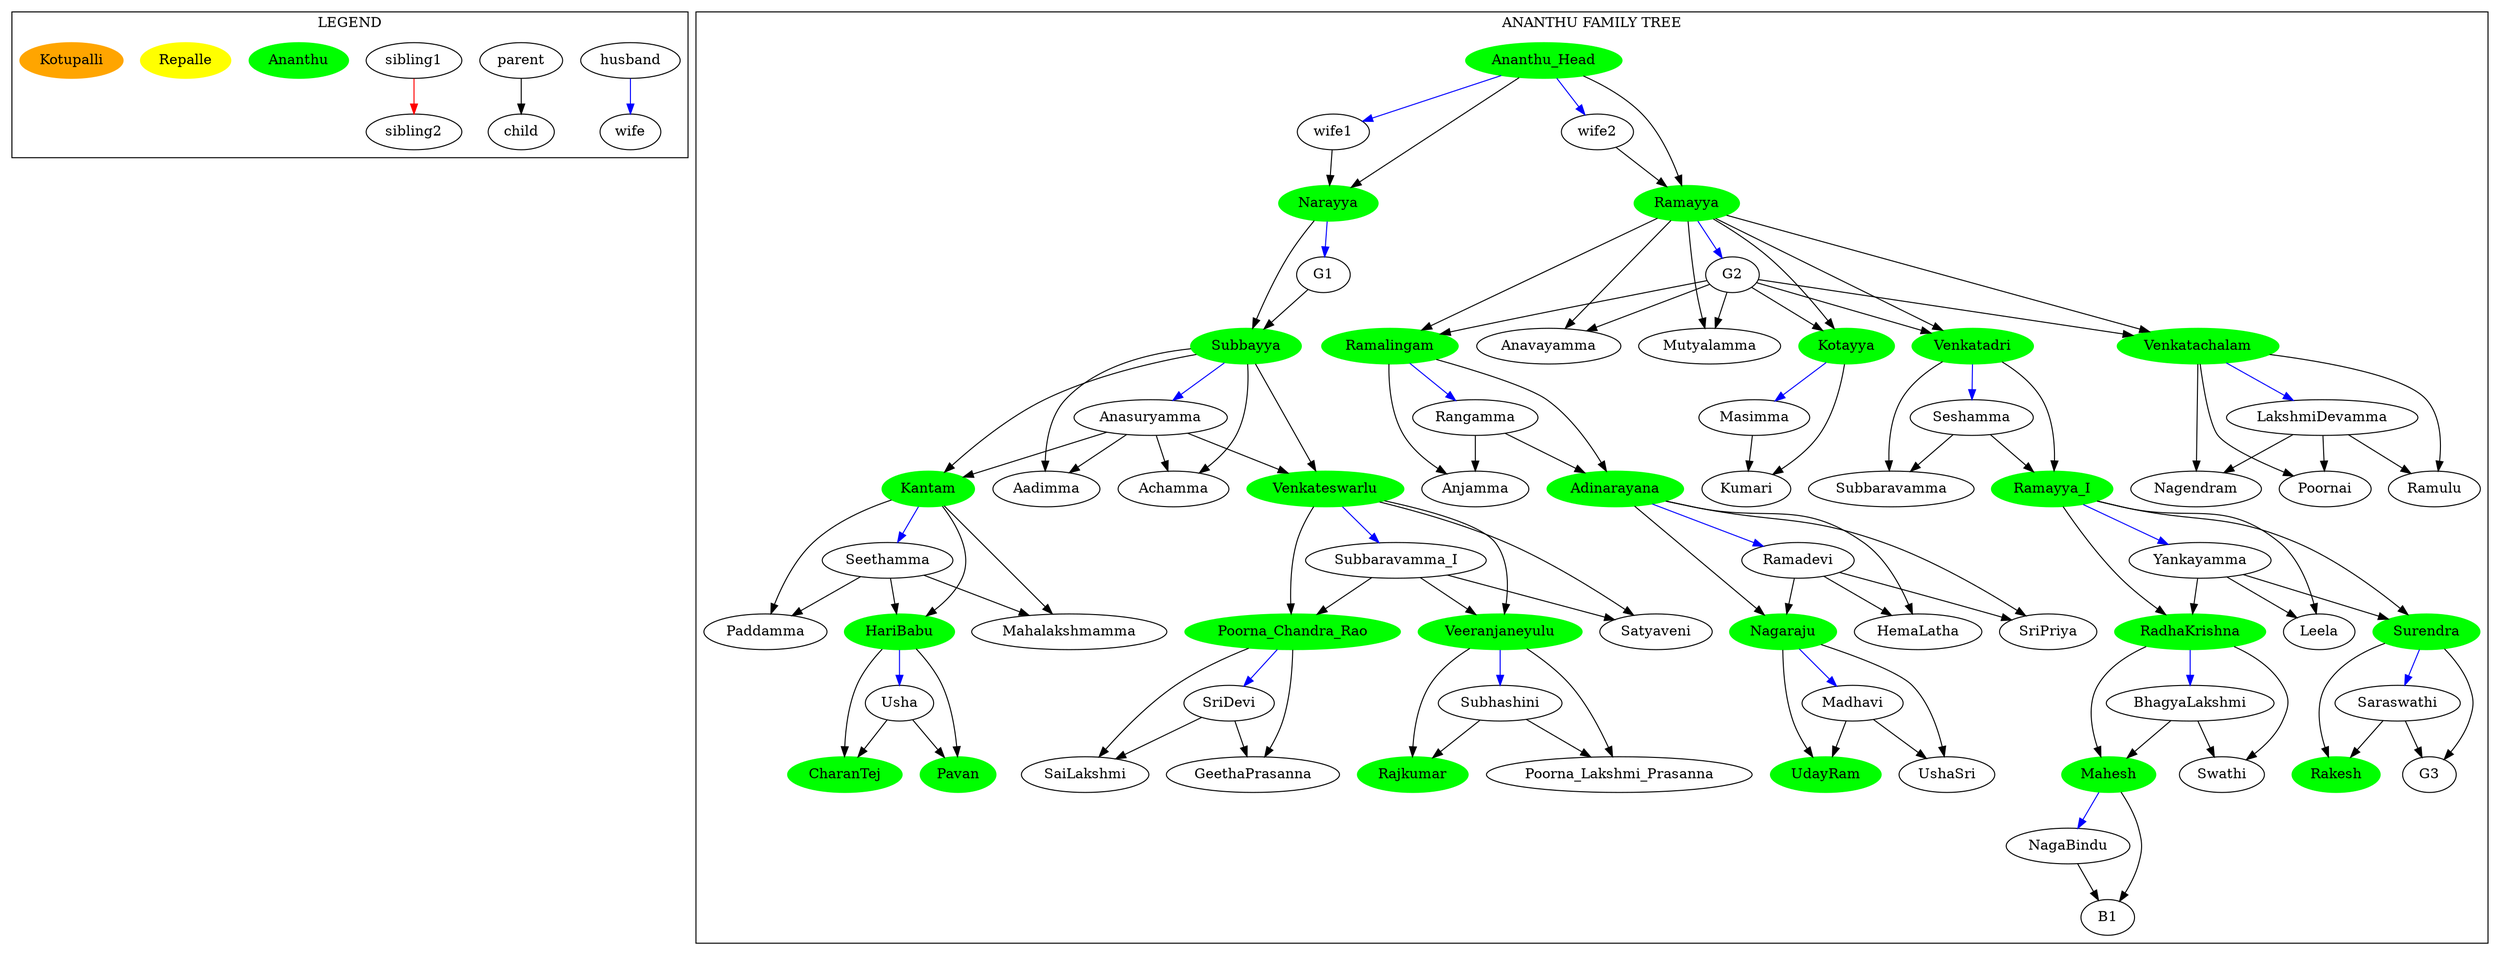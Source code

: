 digraph {
    subgraph cluster_legend {
        label="LEGEND";
        husband -> wife[color=blue];
        parent  -> child;
        sibling1 -> sibling2[color=red];
        Ananthu[color=green,style=filled];
        Repalle[color=yellow,style=filled];
        Kotupalli[color=orange,style=filled];
    }

    subgraph cluster_ananthu_family_tree {
        label="ANANTHU FAMILY TREE";
        /* Node coloring */
        Ananthu_Head[color=green, style=filled];
        /* Wife */
        Ananthu_Head    -> wife1[color=blue];
        Ananthu_Head    -> wife2[color=blue];
        /* Children */
        Ananthu_Head    -> Narayya;
        wife1           -> Narayya;
        Ananthu_Head    -> Ramayya;
        wife2           -> Ramayya;
        /* Node coloring */
        Narayya[color=green, style=filled];
        Ramayya[color=green, style=filled];
        /* Wife */
        Narayya         -> G1[color=blue];
        Ramayya         -> G2[color=blue];
        /* Children */
        Narayya         -> Subbayya;
        G1              -> Subbayya;
        Ramayya         -> Kotayya, Venkatadri, Venkatachalam, Ramalingam, Anavayamma, Mutyalamma;
        G2              -> Kotayya, Venkatadri, Venkatachalam, Ramalingam, Anavayamma, Mutyalamma;
        /* Node Coloring */
        Subbayya[color=green, style=filled];
        Kotayya[color=green, style=filled];
        Venkatadri[color=green, style=filled];
        Venkatachalam[color=green, style=filled];
        Ramalingam[color=green, style=filled];
        /* Wife */
        Subbayya       -> Anasuryamma[color=blue];
        Kotayya         -> Masimma[color=blue];
        Venkatadri      -> Seshamma[color=blue];
        Venkatachalam   -> LakshmiDevamma[color=blue];
        Ramalingam      -> Rangamma[color=blue];
        /* Children */
        Subbayya        -> Venkateswarlu, Kantam, Aadimma, Achamma;
        Anasuryamma     -> Venkateswarlu, Kantam, Aadimma, Achamma;
        Kotayya         -> Kumari;
        Masimma         -> Kumari;
        Venkatadri      -> Ramayya_I, Subbaravamma;
        Seshamma        -> Ramayya_I, Subbaravamma;
        Venkatachalam   -> Poornai, Ramulu, Nagendram;
        LakshmiDevamma  -> Poornai, Ramulu, Nagendram;
        Ramalingam      -> Adinarayana, Anjamma;
        Rangamma        -> Adinarayana, Anjamma;
        /* Node Coloring */
        Venkateswarlu[color=green, style=filled];
        Kantam[color=green, style=filled];
        Ramayya_I[color=green, style=filled];
        Adinarayana[color=green, style=filled];
        /* Wife */
        Venkateswarlu   -> Subbaravamma_I[color=blue];
        Kantam          -> Seethamma[color=blue];
        Ramayya_I         -> Yankayamma[color=blue];
        Adinarayana     -> Ramadevi[color=blue];
        /* Children */
        Venkateswarlu   -> Poorna_Chandra_Rao, Veeranjaneyulu, Satyaveni;
        Subbaravamma_I  -> Poorna_Chandra_Rao, Veeranjaneyulu, Satyaveni;
        Kantam          -> Paddamma, HariBabu, Mahalakshmamma;
        Seethamma       -> Paddamma, HariBabu, Mahalakshmamma;
        Ramayya_I         -> RadhaKrishna, Leela, Surendra;
        Yankayamma      -> RadhaKrishna, Leela, Surendra;
        Adinarayana     -> Nagaraju, HemaLatha, SriPriya;
        Ramadevi        -> Nagaraju, HemaLatha, SriPriya;
        /* Node Coloring */
        Poorna_Chandra_Rao[color=green, style=filled];
        Veeranjaneyulu[color=green, style=filled];
        HariBabu[color=green, style=filled];
        RadhaKrishna[color=green, style=filled];
        Surendra[color=green, style=filled];
        Nagaraju[color=green, style=filled];
        /* Wife */
        Poorna_Chandra_Rao  -> SriDevi[color=blue];
        Veeranjaneyulu      -> Subhashini[color=blue];
        HariBabu            -> Usha[color=blue];
        RadhaKrishna        -> BhagyaLakshmi[color=blue];
        Surendra            -> Saraswathi[color=blue];
        Nagaraju            -> Madhavi[color=blue];
        /* Children */
        Poorna_Chandra_Rao  -> SaiLakshmi, GeethaPrasanna;
        SriDevi             -> SaiLakshmi, GeethaPrasanna;
        Veeranjaneyulu      -> Rajkumar, Poorna_Lakshmi_Prasanna;
        Subhashini          -> Rajkumar, Poorna_Lakshmi_Prasanna;
        HariBabu            -> CharanTej, Pavan;
        Usha                -> CharanTej, Pavan;
        RadhaKrishna        -> Mahesh, Swathi;
        BhagyaLakshmi       -> Mahesh, Swathi;
        Surendra            -> Rakesh, G3;
        Saraswathi          -> Rakesh, G3;
        Nagaraju            -> UdayRam, UshaSri;
        Madhavi             -> UdayRam, UshaSri;
        /* Node Coloring */
        Rajkumar[color=green,style=filled];
        CharanTej[color=green, style=filled];
        Pavan[color=green, style=filled];
        Mahesh[color=green, style=filled];
        Rakesh[color=green, style=filled];
        UdayRam[color=green, style=filled];
        /* Wife */
        Mahesh              -> NagaBindu[color=blue];
        /* Children */
        Mahesh              -> B1;
        NagaBindu           -> B1;
    }

}
